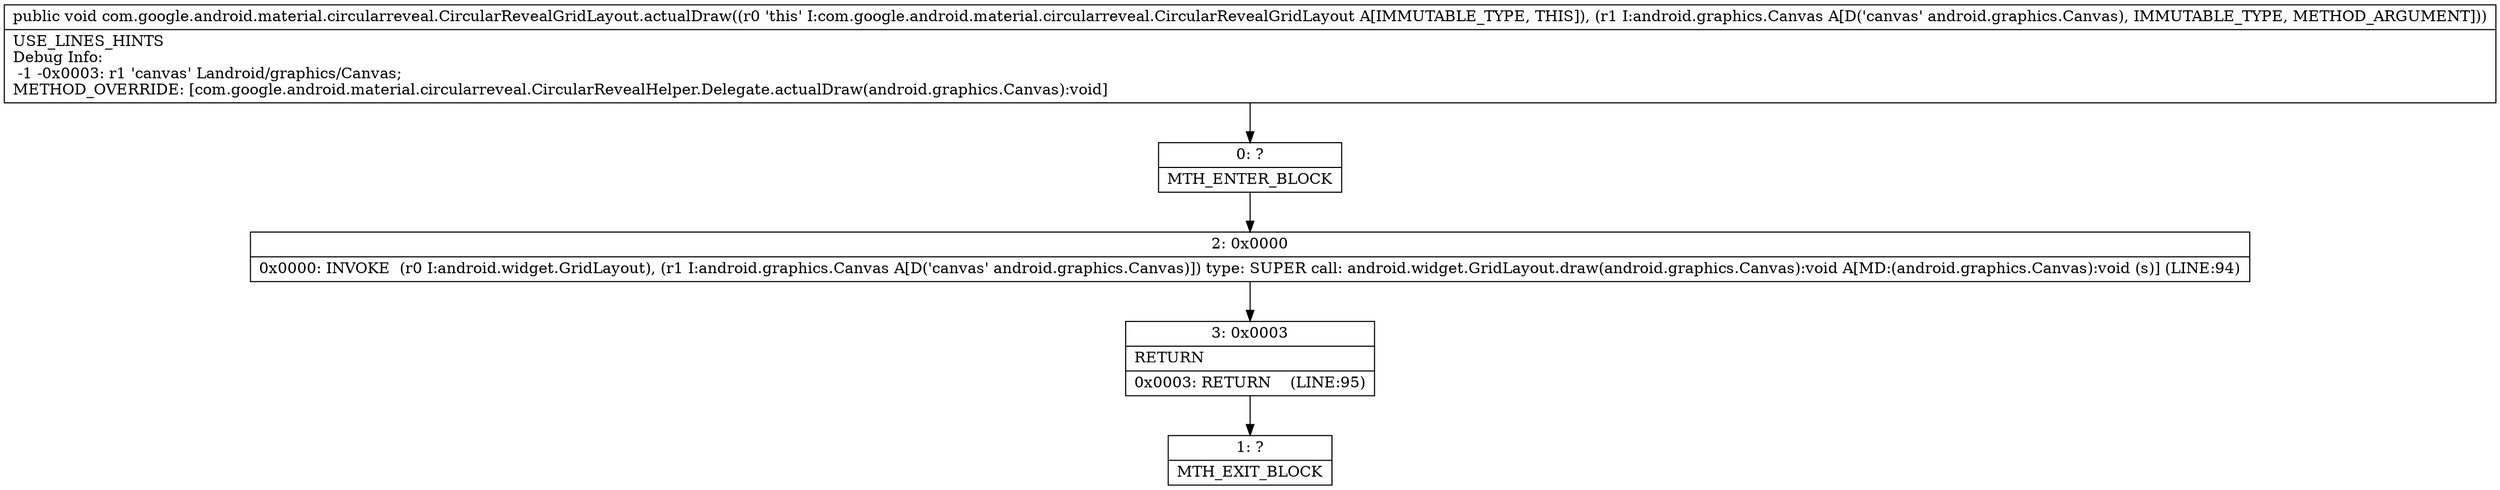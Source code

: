 digraph "CFG forcom.google.android.material.circularreveal.CircularRevealGridLayout.actualDraw(Landroid\/graphics\/Canvas;)V" {
Node_0 [shape=record,label="{0\:\ ?|MTH_ENTER_BLOCK\l}"];
Node_2 [shape=record,label="{2\:\ 0x0000|0x0000: INVOKE  (r0 I:android.widget.GridLayout), (r1 I:android.graphics.Canvas A[D('canvas' android.graphics.Canvas)]) type: SUPER call: android.widget.GridLayout.draw(android.graphics.Canvas):void A[MD:(android.graphics.Canvas):void (s)] (LINE:94)\l}"];
Node_3 [shape=record,label="{3\:\ 0x0003|RETURN\l|0x0003: RETURN    (LINE:95)\l}"];
Node_1 [shape=record,label="{1\:\ ?|MTH_EXIT_BLOCK\l}"];
MethodNode[shape=record,label="{public void com.google.android.material.circularreveal.CircularRevealGridLayout.actualDraw((r0 'this' I:com.google.android.material.circularreveal.CircularRevealGridLayout A[IMMUTABLE_TYPE, THIS]), (r1 I:android.graphics.Canvas A[D('canvas' android.graphics.Canvas), IMMUTABLE_TYPE, METHOD_ARGUMENT]))  | USE_LINES_HINTS\lDebug Info:\l  \-1 \-0x0003: r1 'canvas' Landroid\/graphics\/Canvas;\lMETHOD_OVERRIDE: [com.google.android.material.circularreveal.CircularRevealHelper.Delegate.actualDraw(android.graphics.Canvas):void]\l}"];
MethodNode -> Node_0;Node_0 -> Node_2;
Node_2 -> Node_3;
Node_3 -> Node_1;
}

